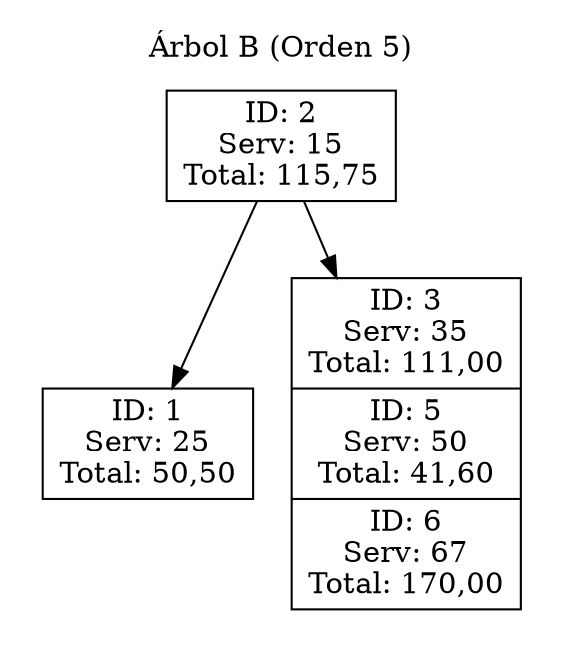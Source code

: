 digraph BTree {
	node[shape=record];
	graph[pencolor=transparent];
	subgraph cluster_0{
		label = "Árbol B (Orden 5)";
	"node0" [label = "{ID: 2\nServ: 15\nTotal: 115,75}"];
	"node1" [label = "{ID: 1\nServ: 25\nTotal: 50,50}"];
	"node0" -> "node1";
	"node2" [label = "{ID: 3\nServ: 35\nTotal: 111,00|ID: 5\nServ: 50\nTotal: 41,60|ID: 6\nServ: 67\nTotal: 170,00}"];
	"node0" -> "node2";
	}
}
